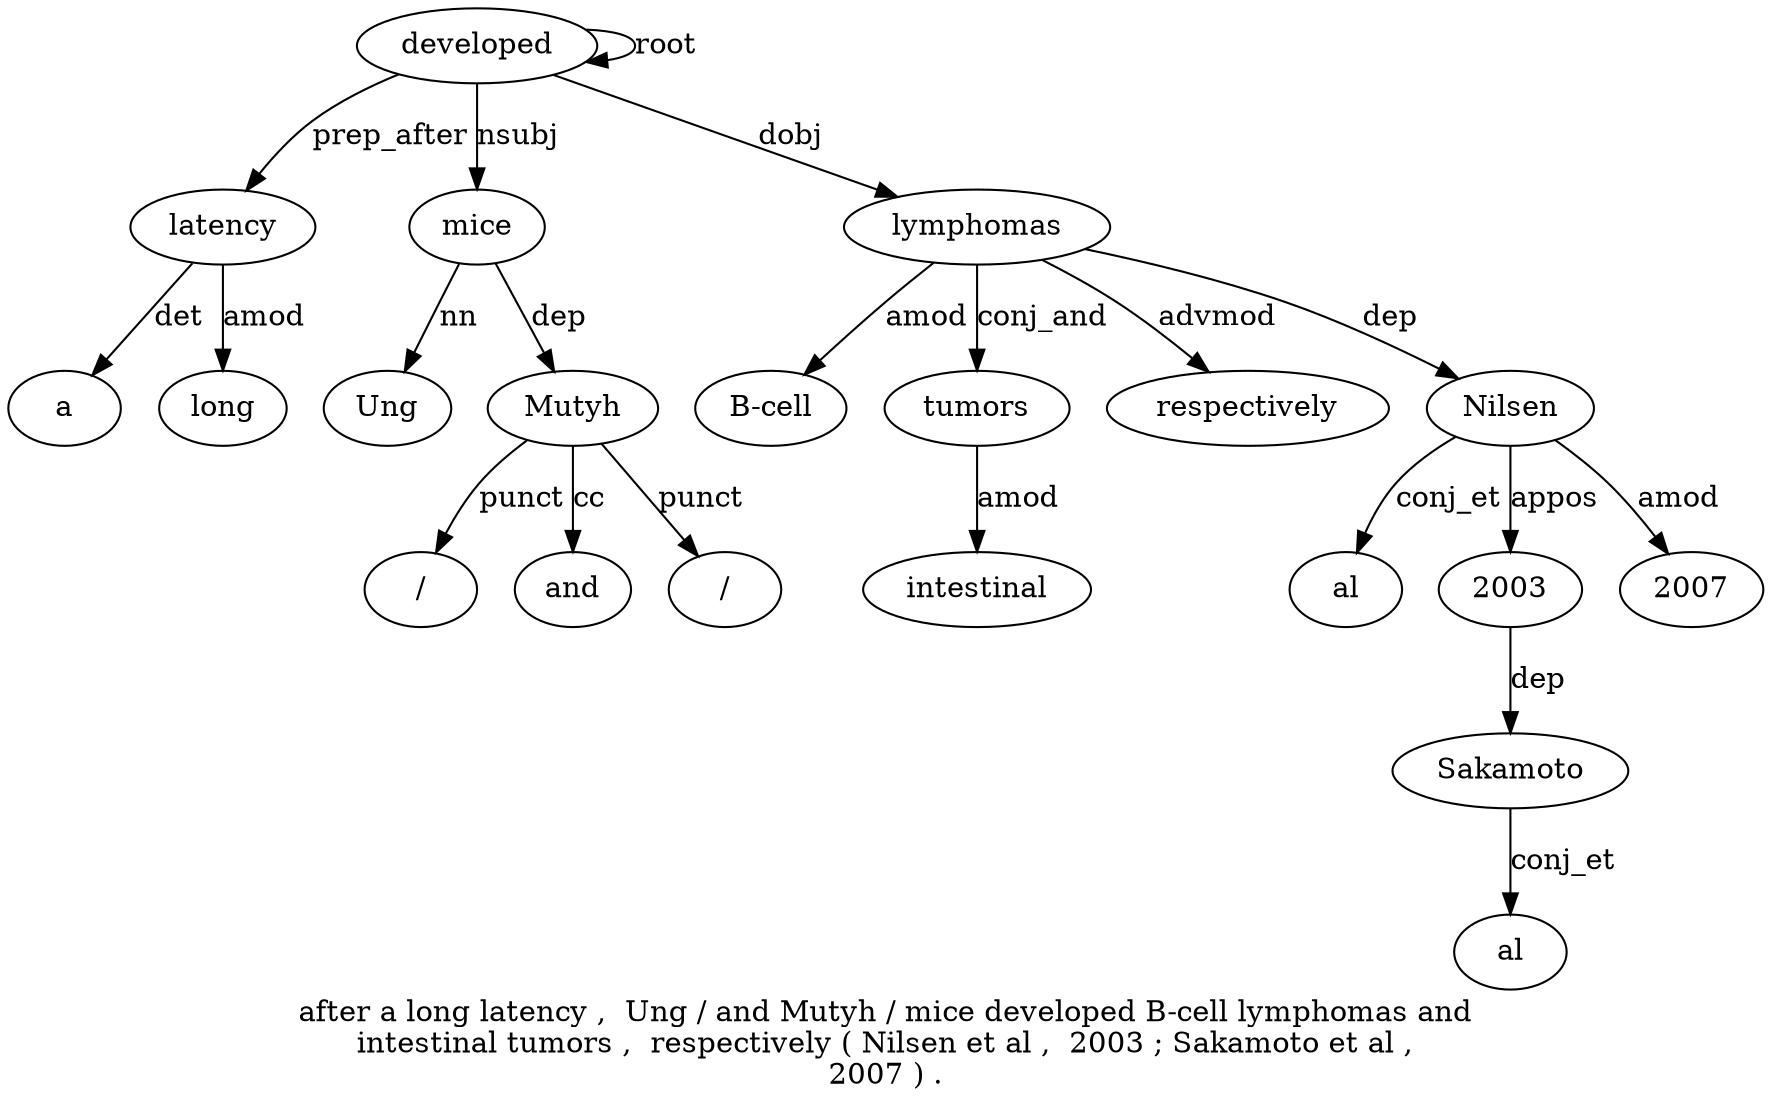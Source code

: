 digraph "after a long latency ,  Ung / and Mutyh / mice developed B-cell lymphomas and intestinal tumors ,  respectively ( Nilsen et al ,  2003 ; Sakamoto et al ,  2007 ) ." {
label="after a long latency ,  Ung / and Mutyh / mice developed B-cell lymphomas and
intestinal tumors ,  respectively ( Nilsen et al ,  2003 ; Sakamoto et al ,
2007 ) .";
latency4 [style=filled, fillcolor=white, label=latency];
a2 [style=filled, fillcolor=white, label=a];
latency4 -> a2  [label=det];
long3 [style=filled, fillcolor=white, label=long];
latency4 -> long3  [label=amod];
developed12 [style=filled, fillcolor=white, label=developed];
developed12 -> latency4  [label=prep_after];
mice11 [style=filled, fillcolor=white, label=mice];
Ung6 [style=filled, fillcolor=white, label=Ung];
mice11 -> Ung6  [label=nn];
Mutyh9 [style=filled, fillcolor=white, label=Mutyh];
"/7" [style=filled, fillcolor=white, label="/"];
Mutyh9 -> "/7"  [label=punct];
and8 [style=filled, fillcolor=white, label=and];
Mutyh9 -> and8  [label=cc];
mice11 -> Mutyh9  [label=dep];
"/10" [style=filled, fillcolor=white, label="/"];
Mutyh9 -> "/10"  [label=punct];
developed12 -> mice11  [label=nsubj];
developed12 -> developed12  [label=root];
lymphomas14 [style=filled, fillcolor=white, label=lymphomas];
"B-cell13" [style=filled, fillcolor=white, label="B-cell"];
lymphomas14 -> "B-cell13"  [label=amod];
developed12 -> lymphomas14  [label=dobj];
tumors17 [style=filled, fillcolor=white, label=tumors];
intestinal16 [style=filled, fillcolor=white, label=intestinal];
tumors17 -> intestinal16  [label=amod];
lymphomas14 -> tumors17  [label=conj_and];
respectively19 [style=filled, fillcolor=white, label=respectively];
lymphomas14 -> respectively19  [label=advmod];
Nilsen21 [style=filled, fillcolor=white, label=Nilsen];
lymphomas14 -> Nilsen21  [label=dep];
al23 [style=filled, fillcolor=white, label=al];
Nilsen21 -> al23  [label=conj_et];
200325 [style=filled, fillcolor=white, label=2003];
Nilsen21 -> 200325  [label=appos];
Sakamoto27 [style=filled, fillcolor=white, label=Sakamoto];
200325 -> Sakamoto27  [label=dep];
al29 [style=filled, fillcolor=white, label=al];
Sakamoto27 -> al29  [label=conj_et];
200731 [style=filled, fillcolor=white, label=2007];
Nilsen21 -> 200731  [label=amod];
}
